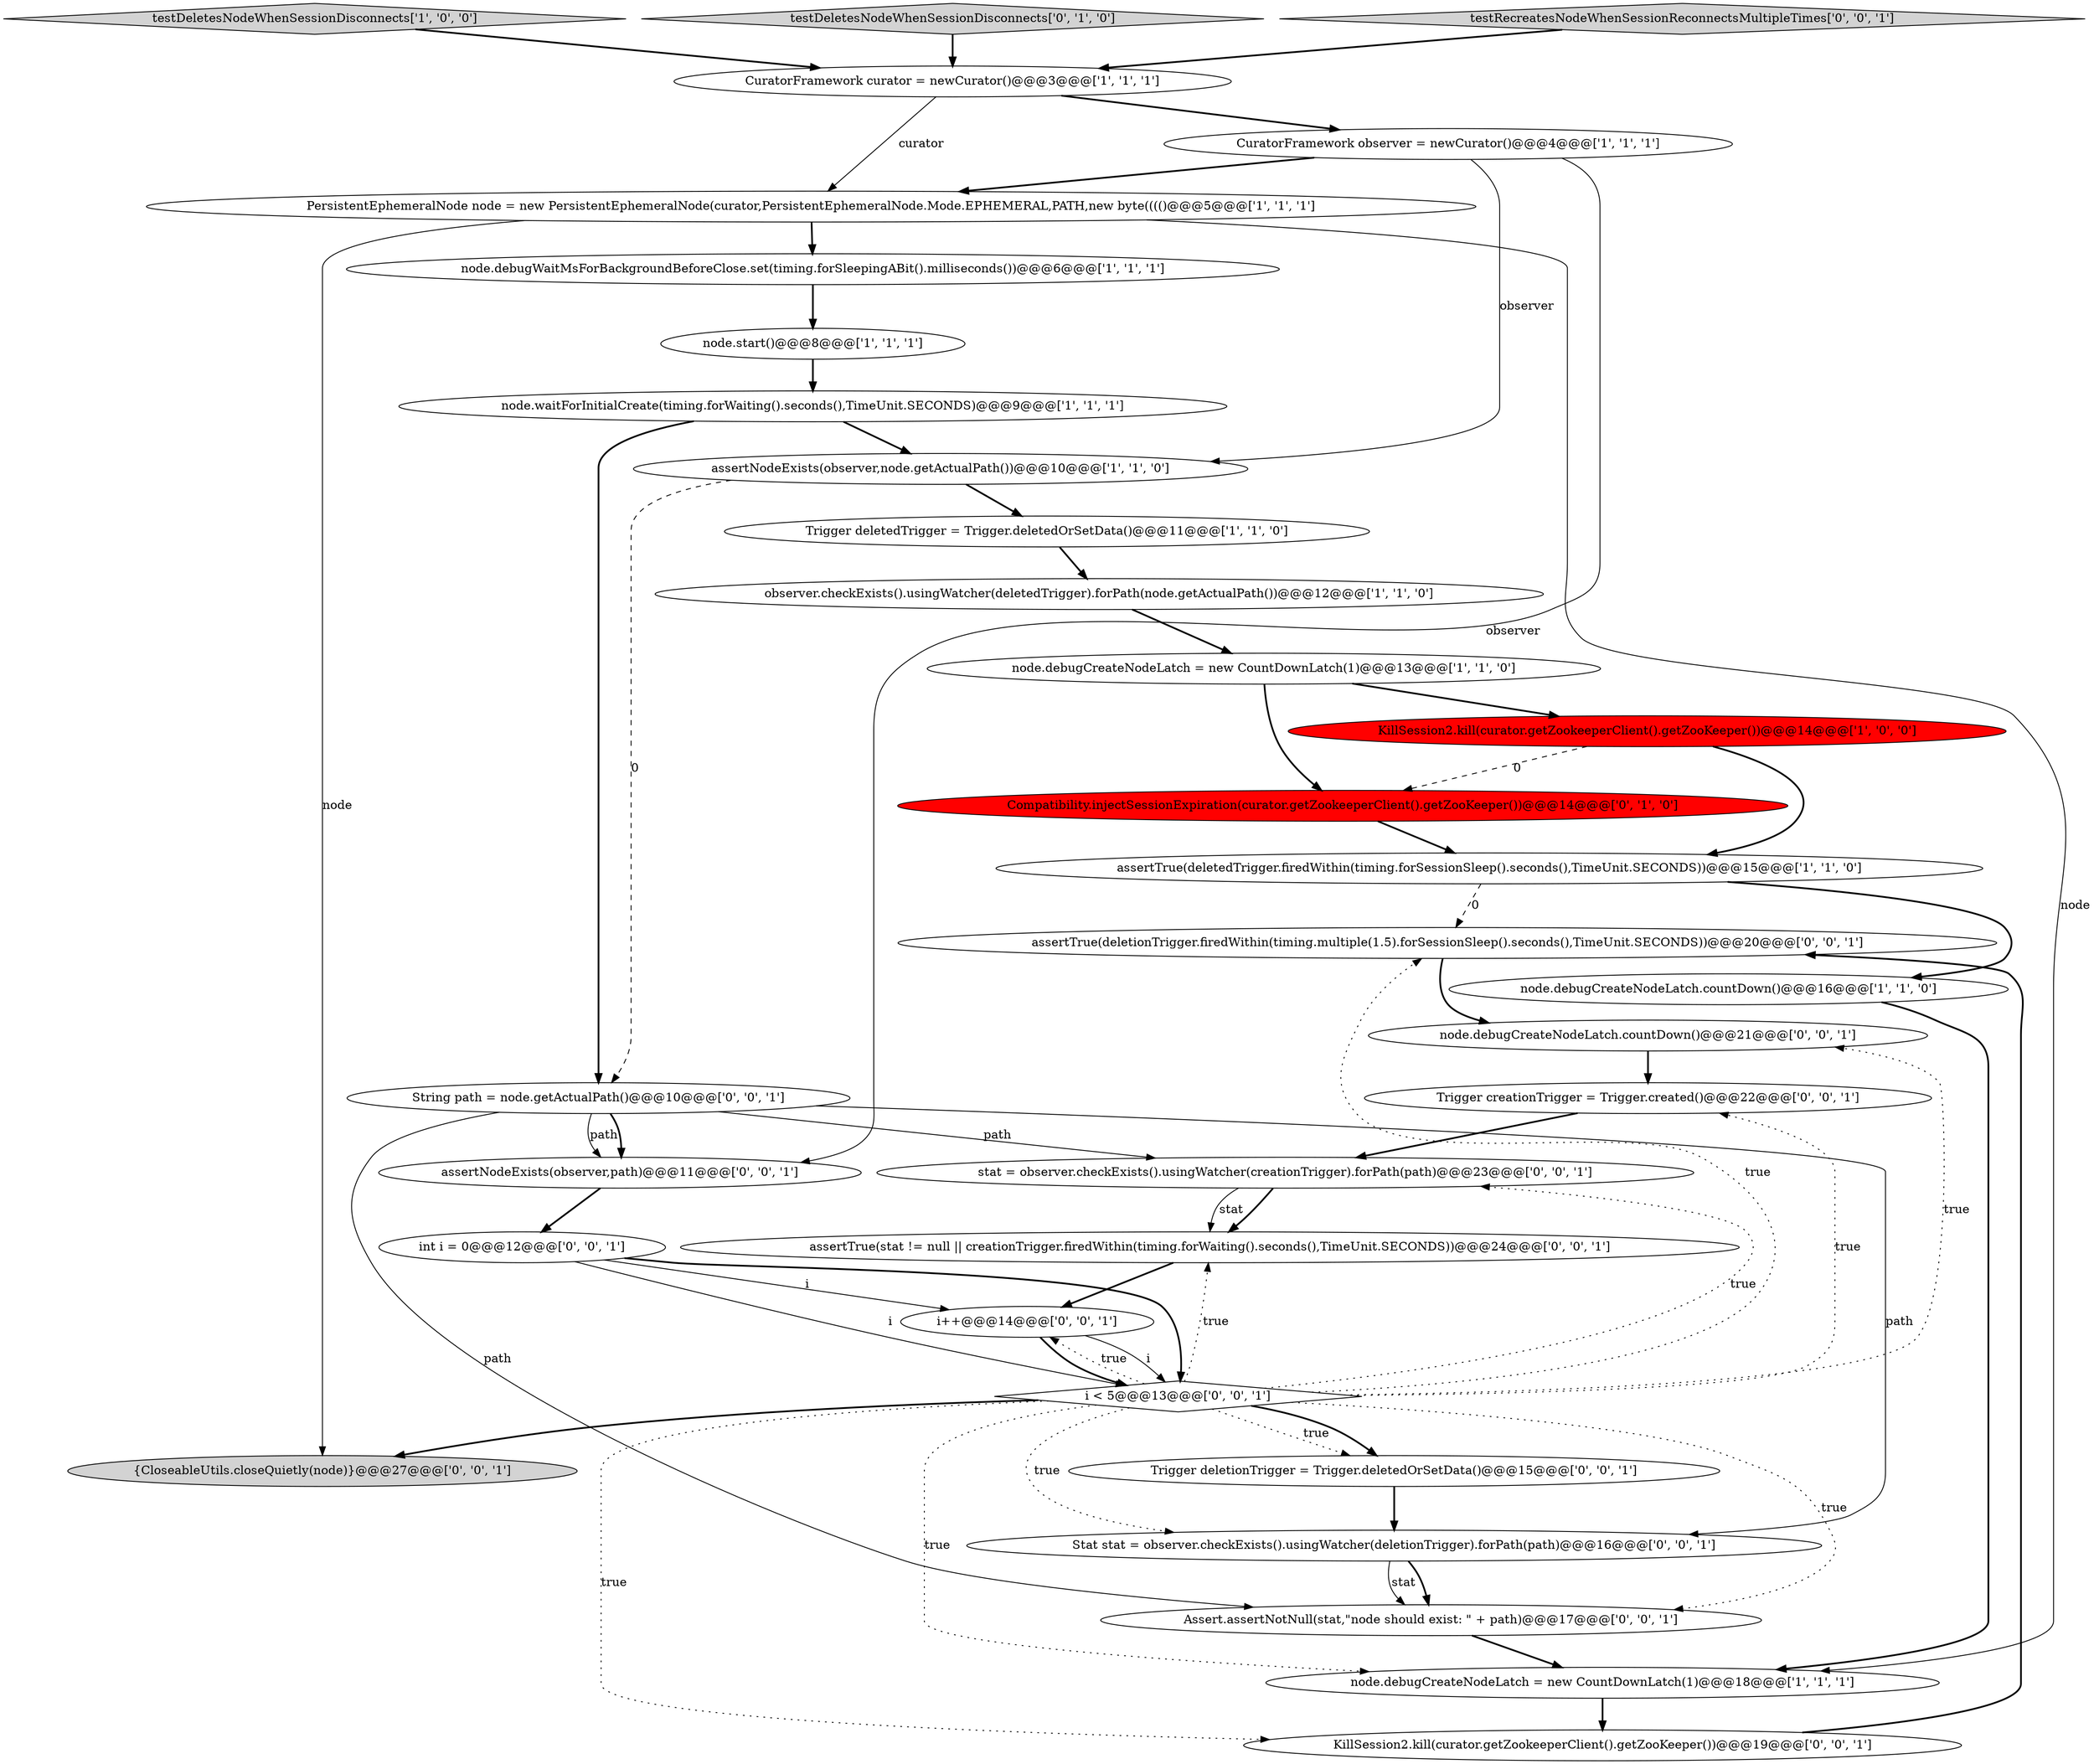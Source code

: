 digraph {
30 [style = filled, label = "assertTrue(deletionTrigger.firedWithin(timing.multiple(1.5).forSessionSleep().seconds(),TimeUnit.SECONDS))@@@20@@@['0', '0', '1']", fillcolor = white, shape = ellipse image = "AAA0AAABBB3BBB"];
12 [style = filled, label = "assertNodeExists(observer,node.getActualPath())@@@10@@@['1', '1', '0']", fillcolor = white, shape = ellipse image = "AAA0AAABBB1BBB"];
19 [style = filled, label = "int i = 0@@@12@@@['0', '0', '1']", fillcolor = white, shape = ellipse image = "AAA0AAABBB3BBB"];
17 [style = filled, label = "node.debugCreateNodeLatch.countDown()@@@21@@@['0', '0', '1']", fillcolor = white, shape = ellipse image = "AAA0AAABBB3BBB"];
13 [style = filled, label = "assertTrue(deletedTrigger.firedWithin(timing.forSessionSleep().seconds(),TimeUnit.SECONDS))@@@15@@@['1', '1', '0']", fillcolor = white, shape = ellipse image = "AAA0AAABBB1BBB"];
0 [style = filled, label = "CuratorFramework curator = newCurator()@@@3@@@['1', '1', '1']", fillcolor = white, shape = ellipse image = "AAA0AAABBB1BBB"];
15 [style = filled, label = "Compatibility.injectSessionExpiration(curator.getZookeeperClient().getZooKeeper())@@@14@@@['0', '1', '0']", fillcolor = red, shape = ellipse image = "AAA1AAABBB2BBB"];
5 [style = filled, label = "node.waitForInitialCreate(timing.forWaiting().seconds(),TimeUnit.SECONDS)@@@9@@@['1', '1', '1']", fillcolor = white, shape = ellipse image = "AAA0AAABBB1BBB"];
10 [style = filled, label = "node.start()@@@8@@@['1', '1', '1']", fillcolor = white, shape = ellipse image = "AAA0AAABBB1BBB"];
9 [style = filled, label = "observer.checkExists().usingWatcher(deletedTrigger).forPath(node.getActualPath())@@@12@@@['1', '1', '0']", fillcolor = white, shape = ellipse image = "AAA0AAABBB1BBB"];
6 [style = filled, label = "testDeletesNodeWhenSessionDisconnects['1', '0', '0']", fillcolor = lightgray, shape = diamond image = "AAA0AAABBB1BBB"];
31 [style = filled, label = "stat = observer.checkExists().usingWatcher(creationTrigger).forPath(path)@@@23@@@['0', '0', '1']", fillcolor = white, shape = ellipse image = "AAA0AAABBB3BBB"];
29 [style = filled, label = "assertTrue(stat != null || creationTrigger.firedWithin(timing.forWaiting().seconds(),TimeUnit.SECONDS))@@@24@@@['0', '0', '1']", fillcolor = white, shape = ellipse image = "AAA0AAABBB3BBB"];
32 [style = filled, label = "Trigger deletionTrigger = Trigger.deletedOrSetData()@@@15@@@['0', '0', '1']", fillcolor = white, shape = ellipse image = "AAA0AAABBB3BBB"];
7 [style = filled, label = "KillSession2.kill(curator.getZookeeperClient().getZooKeeper())@@@14@@@['1', '0', '0']", fillcolor = red, shape = ellipse image = "AAA1AAABBB1BBB"];
25 [style = filled, label = "KillSession2.kill(curator.getZookeeperClient().getZooKeeper())@@@19@@@['0', '0', '1']", fillcolor = white, shape = ellipse image = "AAA0AAABBB3BBB"];
4 [style = filled, label = "PersistentEphemeralNode node = new PersistentEphemeralNode(curator,PersistentEphemeralNode.Mode.EPHEMERAL,PATH,new byte(((()@@@5@@@['1', '1', '1']", fillcolor = white, shape = ellipse image = "AAA0AAABBB1BBB"];
16 [style = filled, label = "testDeletesNodeWhenSessionDisconnects['0', '1', '0']", fillcolor = lightgray, shape = diamond image = "AAA0AAABBB2BBB"];
21 [style = filled, label = "testRecreatesNodeWhenSessionReconnectsMultipleTimes['0', '0', '1']", fillcolor = lightgray, shape = diamond image = "AAA0AAABBB3BBB"];
28 [style = filled, label = "Stat stat = observer.checkExists().usingWatcher(deletionTrigger).forPath(path)@@@16@@@['0', '0', '1']", fillcolor = white, shape = ellipse image = "AAA0AAABBB3BBB"];
14 [style = filled, label = "Trigger deletedTrigger = Trigger.deletedOrSetData()@@@11@@@['1', '1', '0']", fillcolor = white, shape = ellipse image = "AAA0AAABBB1BBB"];
24 [style = filled, label = "i < 5@@@13@@@['0', '0', '1']", fillcolor = white, shape = diamond image = "AAA0AAABBB3BBB"];
8 [style = filled, label = "node.debugCreateNodeLatch = new CountDownLatch(1)@@@18@@@['1', '1', '1']", fillcolor = white, shape = ellipse image = "AAA0AAABBB1BBB"];
1 [style = filled, label = "node.debugCreateNodeLatch = new CountDownLatch(1)@@@13@@@['1', '1', '0']", fillcolor = white, shape = ellipse image = "AAA0AAABBB1BBB"];
2 [style = filled, label = "node.debugWaitMsForBackgroundBeforeClose.set(timing.forSleepingABit().milliseconds())@@@6@@@['1', '1', '1']", fillcolor = white, shape = ellipse image = "AAA0AAABBB1BBB"];
11 [style = filled, label = "node.debugCreateNodeLatch.countDown()@@@16@@@['1', '1', '0']", fillcolor = white, shape = ellipse image = "AAA0AAABBB1BBB"];
26 [style = filled, label = "assertNodeExists(observer,path)@@@11@@@['0', '0', '1']", fillcolor = white, shape = ellipse image = "AAA0AAABBB3BBB"];
3 [style = filled, label = "CuratorFramework observer = newCurator()@@@4@@@['1', '1', '1']", fillcolor = white, shape = ellipse image = "AAA0AAABBB1BBB"];
20 [style = filled, label = "Assert.assertNotNull(stat,\"node should exist: \" + path)@@@17@@@['0', '0', '1']", fillcolor = white, shape = ellipse image = "AAA0AAABBB3BBB"];
27 [style = filled, label = "String path = node.getActualPath()@@@10@@@['0', '0', '1']", fillcolor = white, shape = ellipse image = "AAA0AAABBB3BBB"];
23 [style = filled, label = "Trigger creationTrigger = Trigger.created()@@@22@@@['0', '0', '1']", fillcolor = white, shape = ellipse image = "AAA0AAABBB3BBB"];
22 [style = filled, label = "i++@@@14@@@['0', '0', '1']", fillcolor = white, shape = ellipse image = "AAA0AAABBB3BBB"];
18 [style = filled, label = "{CloseableUtils.closeQuietly(node)}@@@27@@@['0', '0', '1']", fillcolor = lightgray, shape = ellipse image = "AAA0AAABBB3BBB"];
7->13 [style = bold, label=""];
0->3 [style = bold, label=""];
23->31 [style = bold, label=""];
16->0 [style = bold, label=""];
15->13 [style = bold, label=""];
24->32 [style = dotted, label="true"];
30->17 [style = bold, label=""];
21->0 [style = bold, label=""];
28->20 [style = bold, label=""];
24->25 [style = dotted, label="true"];
4->8 [style = solid, label="node"];
25->30 [style = bold, label=""];
1->15 [style = bold, label=""];
24->29 [style = dotted, label="true"];
24->17 [style = dotted, label="true"];
24->32 [style = bold, label=""];
24->31 [style = dotted, label="true"];
27->31 [style = solid, label="path"];
31->29 [style = bold, label=""];
24->30 [style = dotted, label="true"];
6->0 [style = bold, label=""];
4->2 [style = bold, label=""];
26->19 [style = bold, label=""];
2->10 [style = bold, label=""];
3->26 [style = solid, label="observer"];
24->18 [style = bold, label=""];
3->4 [style = bold, label=""];
1->7 [style = bold, label=""];
13->11 [style = bold, label=""];
17->23 [style = bold, label=""];
28->20 [style = solid, label="stat"];
24->28 [style = dotted, label="true"];
0->4 [style = solid, label="curator"];
19->24 [style = bold, label=""];
4->18 [style = solid, label="node"];
27->26 [style = solid, label="path"];
20->8 [style = bold, label=""];
19->24 [style = solid, label="i"];
10->5 [style = bold, label=""];
24->23 [style = dotted, label="true"];
5->12 [style = bold, label=""];
24->22 [style = dotted, label="true"];
24->20 [style = dotted, label="true"];
3->12 [style = solid, label="observer"];
12->14 [style = bold, label=""];
27->20 [style = solid, label="path"];
12->27 [style = dashed, label="0"];
7->15 [style = dashed, label="0"];
11->8 [style = bold, label=""];
14->9 [style = bold, label=""];
5->27 [style = bold, label=""];
22->24 [style = bold, label=""];
29->22 [style = bold, label=""];
24->8 [style = dotted, label="true"];
9->1 [style = bold, label=""];
32->28 [style = bold, label=""];
8->25 [style = bold, label=""];
31->29 [style = solid, label="stat"];
27->28 [style = solid, label="path"];
19->22 [style = solid, label="i"];
22->24 [style = solid, label="i"];
13->30 [style = dashed, label="0"];
27->26 [style = bold, label=""];
}
